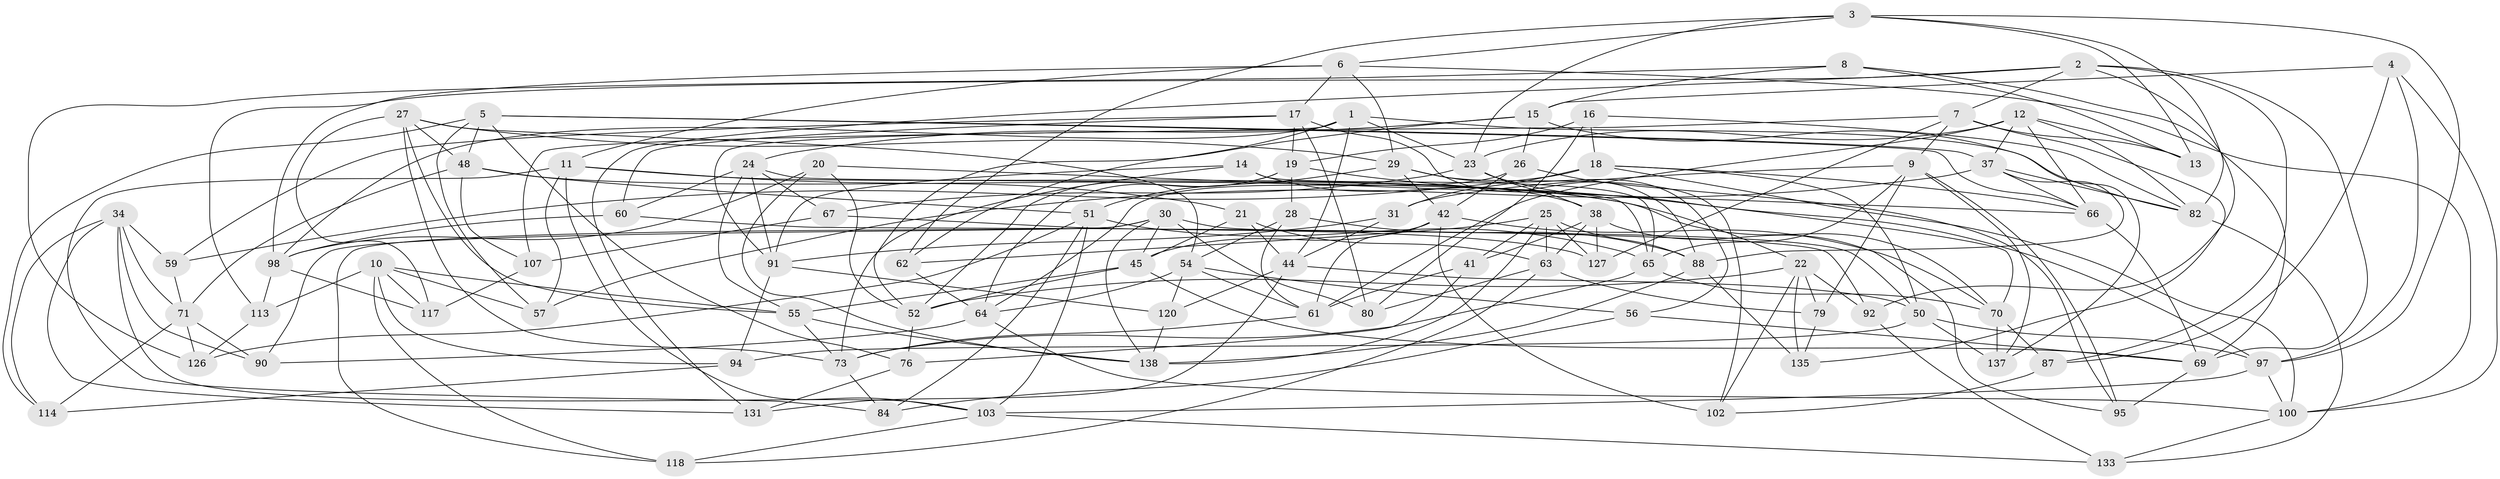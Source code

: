 // original degree distribution, {4: 1.0}
// Generated by graph-tools (version 1.1) at 2025/42/03/06/25 10:42:25]
// undirected, 89 vertices, 228 edges
graph export_dot {
graph [start="1"]
  node [color=gray90,style=filled];
  1 [super="+78"];
  2 [super="+101"];
  3 [super="+43"];
  4;
  5 [super="+85"];
  6 [super="+75"];
  7 [super="+32"];
  8;
  9 [super="+111"];
  10 [super="+77"];
  11 [super="+39"];
  12 [super="+99"];
  13;
  14;
  15 [super="+36"];
  16;
  17 [super="+129"];
  18 [super="+49"];
  19 [super="+134"];
  20;
  21;
  22 [super="+125"];
  23 [super="+93"];
  24 [super="+33"];
  25 [super="+35"];
  26;
  27 [super="+106"];
  28;
  29 [super="+40"];
  30 [super="+116"];
  31;
  34 [super="+46"];
  37 [super="+122"];
  38 [super="+72"];
  41;
  42 [super="+47"];
  44 [super="+112"];
  45 [super="+58"];
  48 [super="+53"];
  50 [super="+109"];
  51 [super="+81"];
  52 [super="+86"];
  54 [super="+121"];
  55 [super="+89"];
  56;
  57;
  59;
  60;
  61 [super="+68"];
  62;
  63 [super="+83"];
  64 [super="+105"];
  65 [super="+123"];
  66 [super="+74"];
  67;
  69 [super="+104"];
  70 [super="+128"];
  71 [super="+136"];
  73 [super="+96"];
  76;
  79;
  80;
  82 [super="+108"];
  84;
  87;
  88 [super="+115"];
  90;
  91 [super="+130"];
  92;
  94;
  95;
  97 [super="+124"];
  98 [super="+110"];
  100 [super="+132"];
  102;
  103 [super="+119"];
  107;
  113;
  114;
  117;
  118;
  120;
  126;
  127;
  131;
  133;
  135;
  137;
  138 [super="+139"];
  1 -- 23;
  1 -- 62;
  1 -- 91;
  1 -- 98;
  1 -- 44;
  1 -- 82;
  2 -- 113;
  2 -- 131;
  2 -- 69;
  2 -- 92;
  2 -- 7;
  2 -- 87;
  3 -- 13;
  3 -- 82;
  3 -- 6;
  3 -- 97;
  3 -- 62;
  3 -- 23;
  4 -- 87;
  4 -- 100;
  4 -- 97;
  4 -- 15;
  5 -- 76;
  5 -- 37;
  5 -- 57;
  5 -- 48;
  5 -- 66;
  5 -- 114;
  6 -- 100;
  6 -- 11;
  6 -- 29;
  6 -- 17;
  6 -- 98;
  7 -- 135;
  7 -- 9;
  7 -- 13;
  7 -- 107;
  7 -- 127;
  8 -- 13;
  8 -- 15;
  8 -- 126;
  8 -- 69;
  9 -- 79;
  9 -- 65;
  9 -- 137;
  9 -- 95;
  9 -- 31;
  10 -- 113;
  10 -- 94;
  10 -- 118;
  10 -- 57;
  10 -- 117;
  10 -- 55;
  11 -- 22;
  11 -- 57;
  11 -- 21;
  11 -- 84;
  11 -- 103;
  12 -- 23;
  12 -- 82;
  12 -- 61;
  12 -- 66;
  12 -- 37;
  12 -- 13;
  14 -- 38;
  14 -- 65;
  14 -- 73;
  14 -- 91;
  15 -- 137;
  15 -- 52;
  15 -- 24;
  15 -- 26;
  16 -- 19;
  16 -- 80;
  16 -- 18;
  16 -- 82;
  17 -- 59;
  17 -- 19;
  17 -- 80;
  17 -- 60;
  17 -- 88;
  18 -- 50;
  18 -- 59;
  18 -- 31;
  18 -- 66;
  18 -- 100;
  19 -- 52;
  19 -- 64;
  19 -- 28;
  19 -- 70;
  20 -- 52;
  20 -- 66;
  20 -- 98;
  20 -- 138;
  21 -- 45;
  21 -- 44;
  21 -- 63;
  22 -- 135;
  22 -- 102;
  22 -- 92;
  22 -- 79;
  22 -- 52;
  23 -- 67;
  23 -- 97;
  23 -- 38;
  24 -- 67;
  24 -- 65;
  24 -- 91;
  24 -- 60;
  24 -- 55;
  25 -- 138;
  25 -- 127;
  25 -- 62;
  25 -- 41;
  25 -- 63;
  25 -- 88;
  26 -- 42;
  26 -- 95;
  26 -- 64;
  27 -- 73;
  27 -- 54;
  27 -- 48;
  27 -- 117;
  27 -- 55;
  27 -- 29;
  28 -- 88;
  28 -- 61;
  28 -- 54;
  29 -- 102;
  29 -- 42;
  29 -- 56;
  29 -- 51;
  30 -- 80;
  30 -- 90;
  30 -- 45;
  30 -- 118;
  30 -- 50;
  30 -- 138;
  31 -- 91;
  31 -- 44;
  34 -- 114;
  34 -- 103;
  34 -- 71;
  34 -- 59;
  34 -- 131;
  34 -- 90;
  37 -- 82;
  37 -- 57;
  37 -- 66;
  37 -- 88;
  38 -- 127;
  38 -- 41;
  38 -- 95;
  38 -- 63;
  41 -- 61;
  41 -- 76;
  42 -- 70;
  42 -- 61;
  42 -- 45;
  42 -- 102;
  44 -- 50;
  44 -- 120;
  44 -- 131;
  45 -- 69;
  45 -- 52;
  45 -- 55;
  48 -- 70;
  48 -- 107;
  48 -- 71;
  48 -- 51;
  50 -- 137;
  50 -- 94;
  50 -- 97;
  51 -- 126;
  51 -- 103;
  51 -- 84;
  51 -- 65;
  52 -- 76;
  54 -- 64;
  54 -- 56;
  54 -- 120;
  54 -- 61;
  55 -- 73;
  55 -- 138;
  56 -- 69;
  56 -- 84;
  59 -- 71;
  60 -- 98;
  60 -- 92;
  61 -- 73;
  62 -- 64;
  63 -- 118;
  63 -- 79;
  63 -- 80;
  64 -- 90;
  64 -- 100;
  65 -- 70;
  65 -- 73;
  66 -- 69;
  67 -- 107;
  67 -- 127;
  69 -- 95;
  70 -- 137;
  70 -- 87;
  71 -- 114;
  71 -- 90;
  71 -- 126;
  73 -- 84;
  76 -- 131;
  79 -- 135;
  82 -- 133;
  87 -- 102;
  88 -- 138;
  88 -- 135;
  91 -- 120;
  91 -- 94;
  92 -- 133;
  94 -- 114;
  97 -- 103;
  97 -- 100;
  98 -- 113;
  98 -- 117;
  100 -- 133;
  103 -- 118;
  103 -- 133;
  107 -- 117;
  113 -- 126;
  120 -- 138;
}
